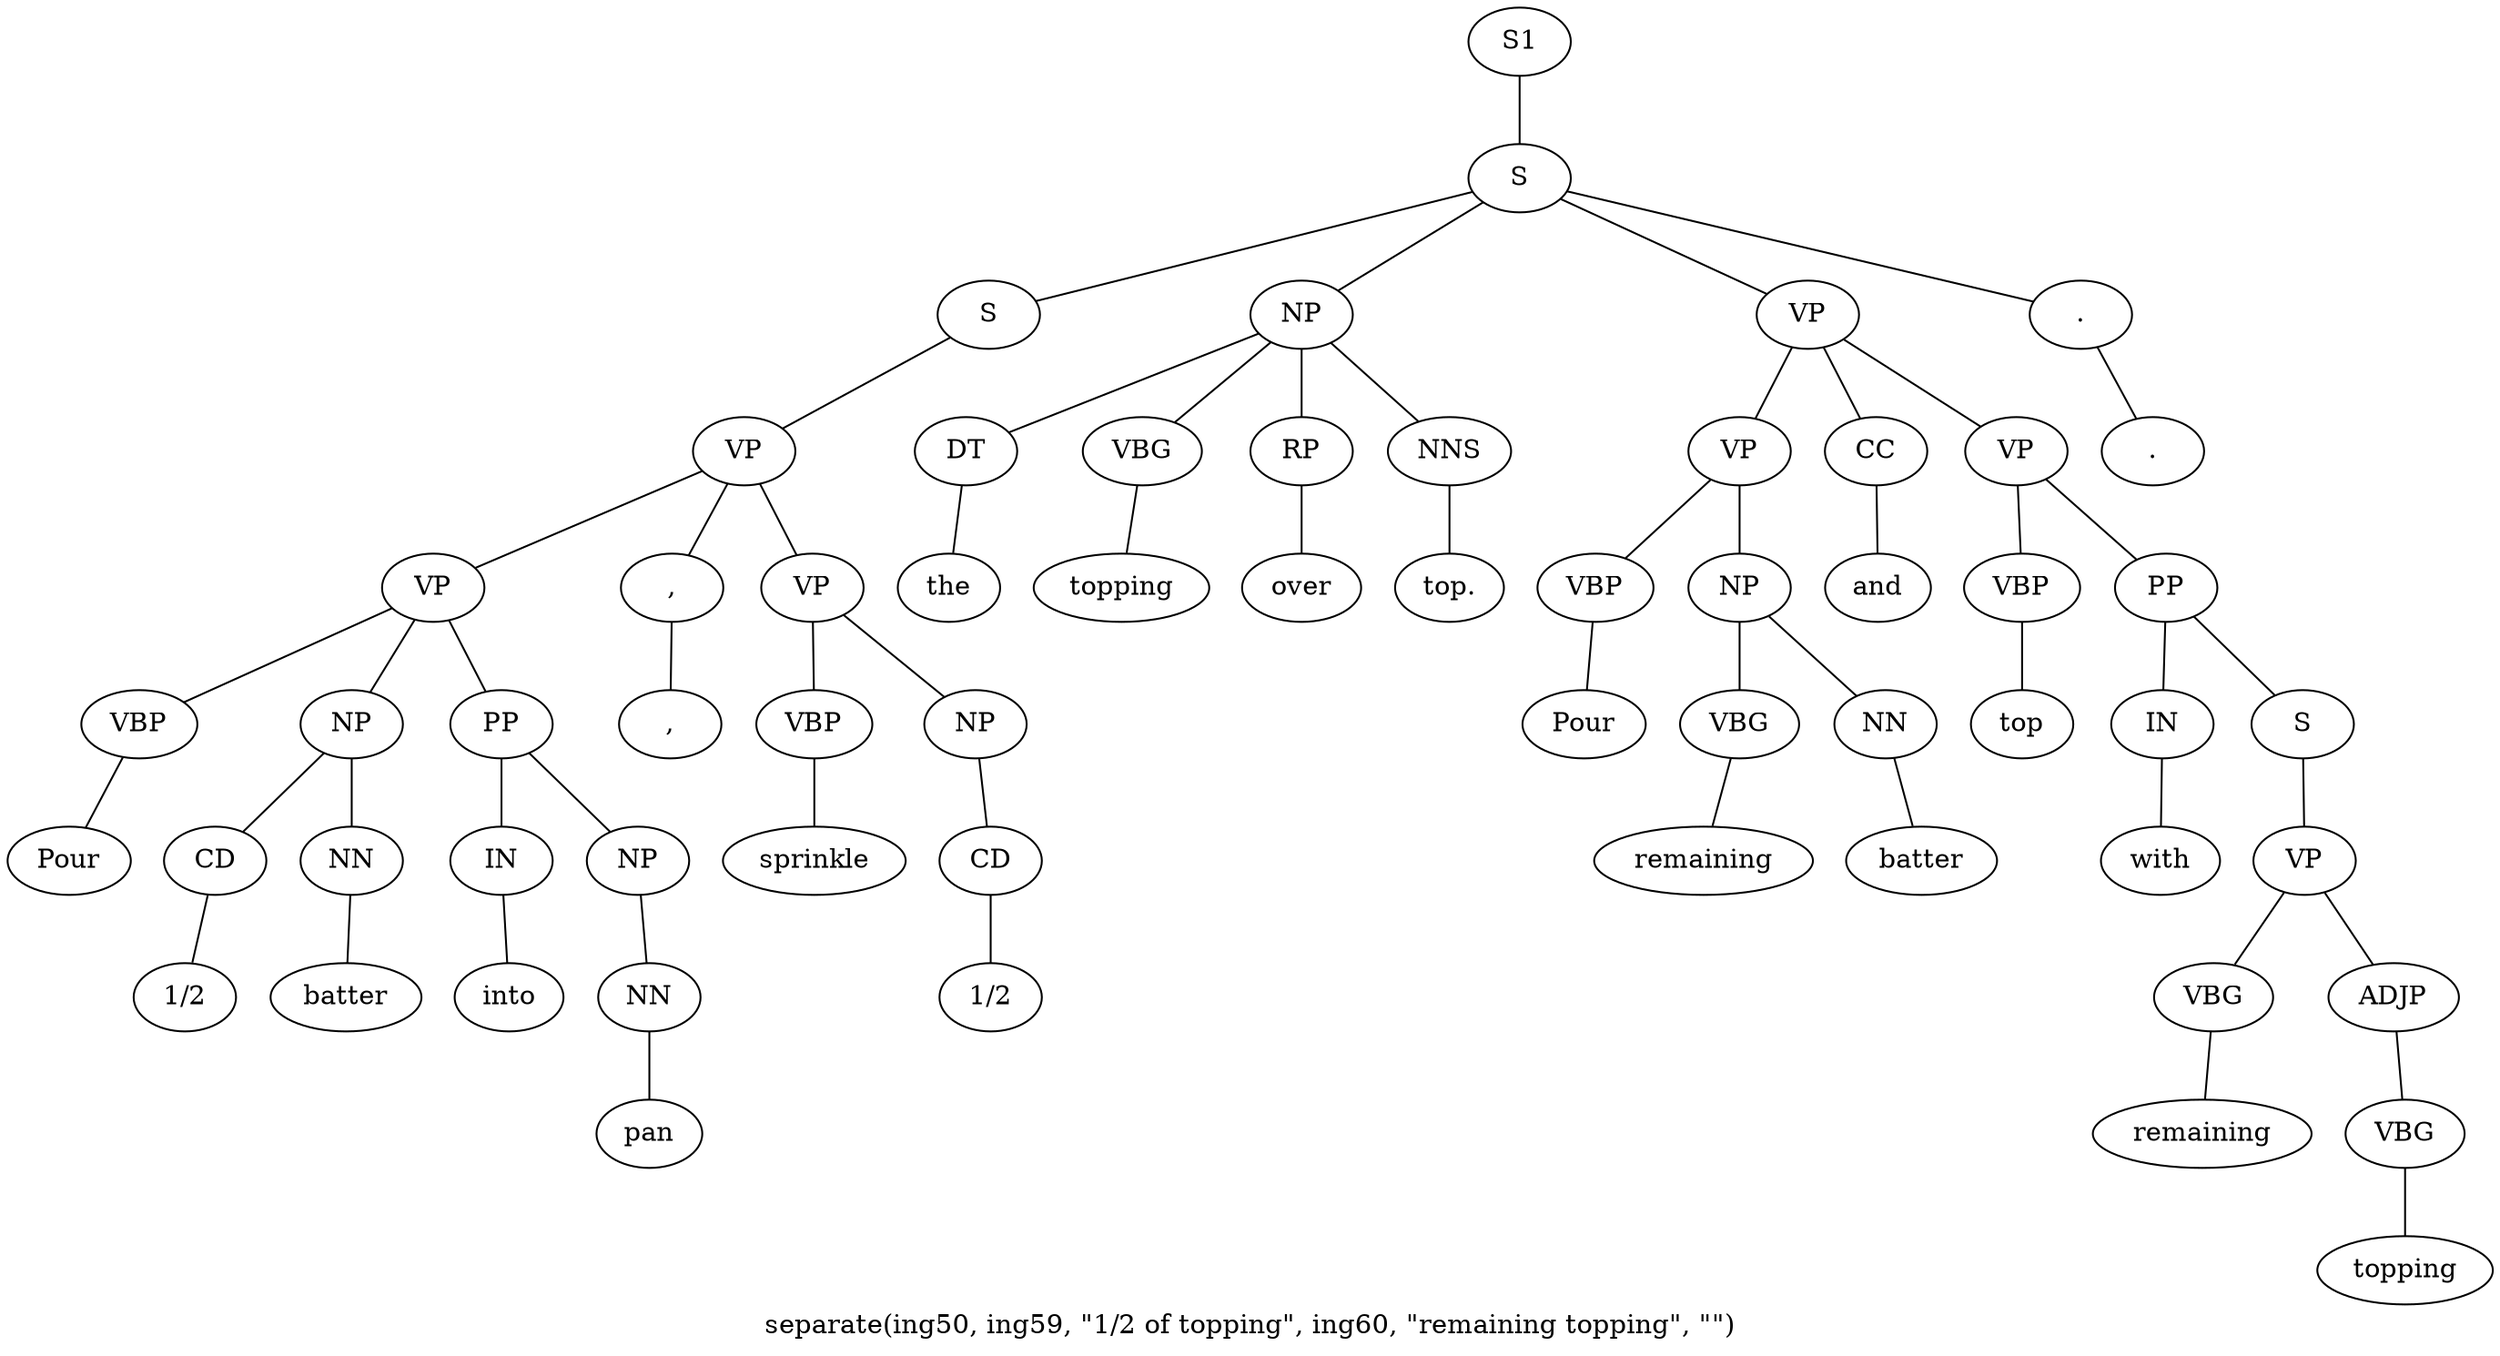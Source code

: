 graph SyntaxGraph {
	label = "separate(ing50, ing59, \"1/2 of topping\", ing60, \"remaining topping\", \"\")";
	Node0 [label="S1"];
	Node1 [label="S"];
	Node2 [label="S"];
	Node3 [label="VP"];
	Node4 [label="VP"];
	Node5 [label="VBP"];
	Node6 [label="Pour"];
	Node7 [label="NP"];
	Node8 [label="CD"];
	Node9 [label="1/2"];
	Node10 [label="NN"];
	Node11 [label="batter"];
	Node12 [label="PP"];
	Node13 [label="IN"];
	Node14 [label="into"];
	Node15 [label="NP"];
	Node16 [label="NN"];
	Node17 [label="pan"];
	Node18 [label=","];
	Node19 [label=","];
	Node20 [label="VP"];
	Node21 [label="VBP"];
	Node22 [label="sprinkle"];
	Node23 [label="NP"];
	Node24 [label="CD"];
	Node25 [label="1/2"];
	Node26 [label="NP"];
	Node27 [label="DT"];
	Node28 [label="the"];
	Node29 [label="VBG"];
	Node30 [label="topping"];
	Node31 [label="RP"];
	Node32 [label="over"];
	Node33 [label="NNS"];
	Node34 [label="top."];
	Node35 [label="VP"];
	Node36 [label="VP"];
	Node37 [label="VBP"];
	Node38 [label="Pour"];
	Node39 [label="NP"];
	Node40 [label="VBG"];
	Node41 [label="remaining"];
	Node42 [label="NN"];
	Node43 [label="batter"];
	Node44 [label="CC"];
	Node45 [label="and"];
	Node46 [label="VP"];
	Node47 [label="VBP"];
	Node48 [label="top"];
	Node49 [label="PP"];
	Node50 [label="IN"];
	Node51 [label="with"];
	Node52 [label="S"];
	Node53 [label="VP"];
	Node54 [label="VBG"];
	Node55 [label="remaining"];
	Node56 [label="ADJP"];
	Node57 [label="VBG"];
	Node58 [label="topping"];
	Node59 [label="."];
	Node60 [label="."];

	Node0 -- Node1;
	Node1 -- Node2;
	Node1 -- Node26;
	Node1 -- Node35;
	Node1 -- Node59;
	Node2 -- Node3;
	Node3 -- Node4;
	Node3 -- Node18;
	Node3 -- Node20;
	Node4 -- Node5;
	Node4 -- Node7;
	Node4 -- Node12;
	Node5 -- Node6;
	Node7 -- Node8;
	Node7 -- Node10;
	Node8 -- Node9;
	Node10 -- Node11;
	Node12 -- Node13;
	Node12 -- Node15;
	Node13 -- Node14;
	Node15 -- Node16;
	Node16 -- Node17;
	Node18 -- Node19;
	Node20 -- Node21;
	Node20 -- Node23;
	Node21 -- Node22;
	Node23 -- Node24;
	Node24 -- Node25;
	Node26 -- Node27;
	Node26 -- Node29;
	Node26 -- Node31;
	Node26 -- Node33;
	Node27 -- Node28;
	Node29 -- Node30;
	Node31 -- Node32;
	Node33 -- Node34;
	Node35 -- Node36;
	Node35 -- Node44;
	Node35 -- Node46;
	Node36 -- Node37;
	Node36 -- Node39;
	Node37 -- Node38;
	Node39 -- Node40;
	Node39 -- Node42;
	Node40 -- Node41;
	Node42 -- Node43;
	Node44 -- Node45;
	Node46 -- Node47;
	Node46 -- Node49;
	Node47 -- Node48;
	Node49 -- Node50;
	Node49 -- Node52;
	Node50 -- Node51;
	Node52 -- Node53;
	Node53 -- Node54;
	Node53 -- Node56;
	Node54 -- Node55;
	Node56 -- Node57;
	Node57 -- Node58;
	Node59 -- Node60;
}